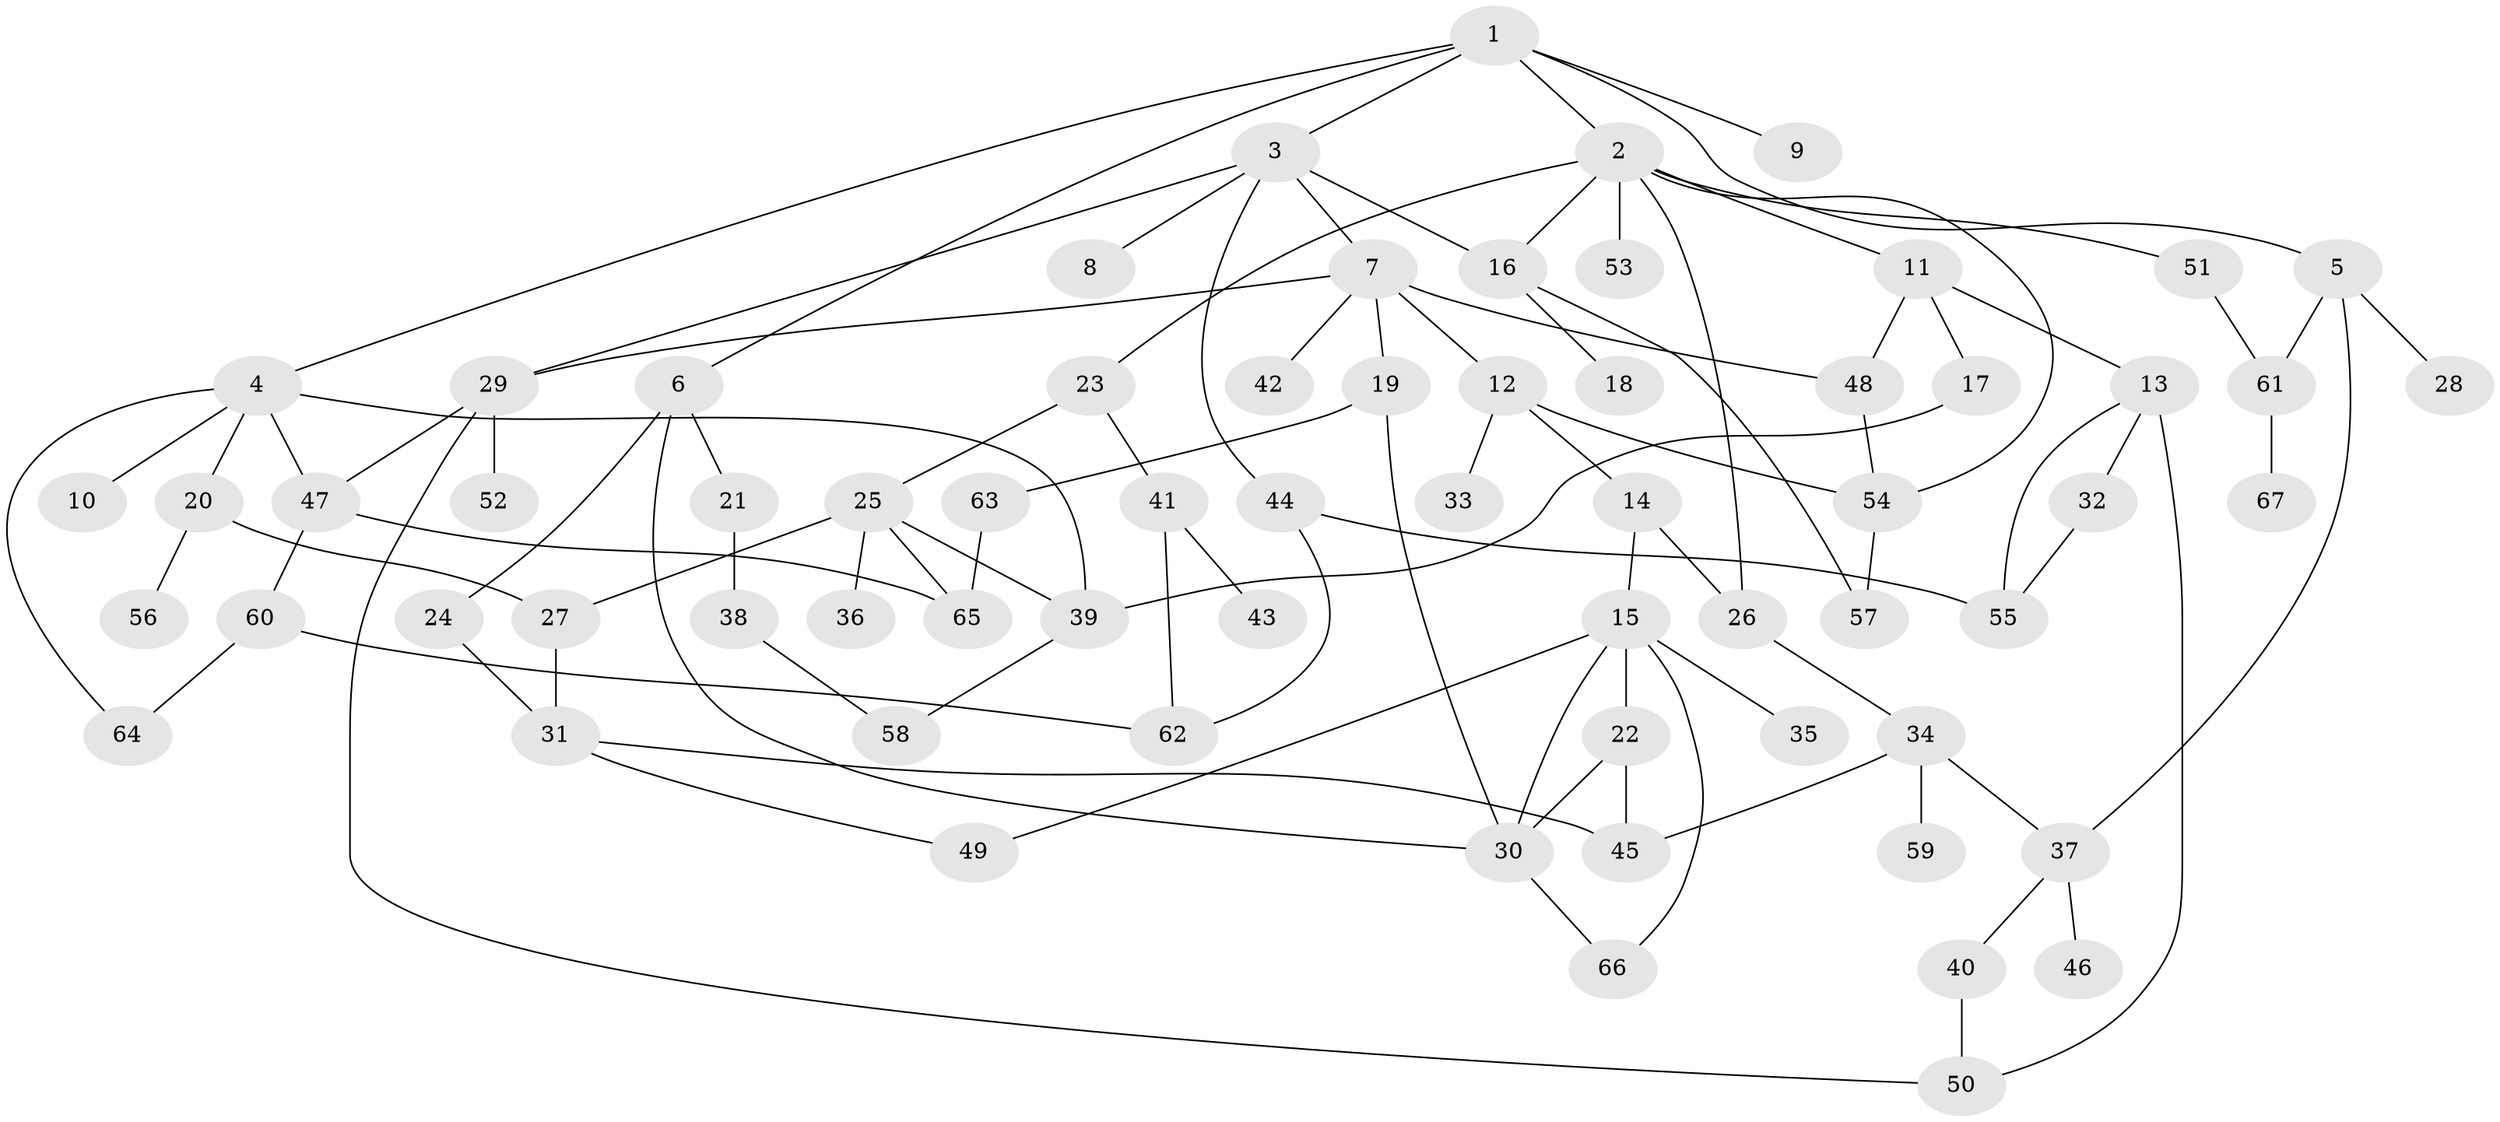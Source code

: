 // Generated by graph-tools (version 1.1) at 2025/13/03/09/25 04:13:39]
// undirected, 67 vertices, 97 edges
graph export_dot {
graph [start="1"]
  node [color=gray90,style=filled];
  1;
  2;
  3;
  4;
  5;
  6;
  7;
  8;
  9;
  10;
  11;
  12;
  13;
  14;
  15;
  16;
  17;
  18;
  19;
  20;
  21;
  22;
  23;
  24;
  25;
  26;
  27;
  28;
  29;
  30;
  31;
  32;
  33;
  34;
  35;
  36;
  37;
  38;
  39;
  40;
  41;
  42;
  43;
  44;
  45;
  46;
  47;
  48;
  49;
  50;
  51;
  52;
  53;
  54;
  55;
  56;
  57;
  58;
  59;
  60;
  61;
  62;
  63;
  64;
  65;
  66;
  67;
  1 -- 2;
  1 -- 3;
  1 -- 4;
  1 -- 5;
  1 -- 6;
  1 -- 9;
  2 -- 11;
  2 -- 23;
  2 -- 51;
  2 -- 53;
  2 -- 54;
  2 -- 26;
  2 -- 16;
  3 -- 7;
  3 -- 8;
  3 -- 16;
  3 -- 44;
  3 -- 29;
  4 -- 10;
  4 -- 20;
  4 -- 64;
  4 -- 47;
  4 -- 39;
  5 -- 28;
  5 -- 61;
  5 -- 37;
  6 -- 21;
  6 -- 24;
  6 -- 30;
  7 -- 12;
  7 -- 19;
  7 -- 29;
  7 -- 42;
  7 -- 48;
  11 -- 13;
  11 -- 17;
  11 -- 48;
  12 -- 14;
  12 -- 33;
  12 -- 54;
  13 -- 32;
  13 -- 55;
  13 -- 50;
  14 -- 15;
  14 -- 26;
  15 -- 22;
  15 -- 30;
  15 -- 35;
  15 -- 49;
  15 -- 66;
  16 -- 18;
  16 -- 57;
  17 -- 39;
  19 -- 63;
  19 -- 30;
  20 -- 56;
  20 -- 27;
  21 -- 38;
  22 -- 30;
  22 -- 45;
  23 -- 25;
  23 -- 41;
  24 -- 31;
  25 -- 27;
  25 -- 36;
  25 -- 65;
  25 -- 39;
  26 -- 34;
  27 -- 31;
  29 -- 47;
  29 -- 52;
  29 -- 50;
  30 -- 66;
  31 -- 45;
  31 -- 49;
  32 -- 55;
  34 -- 37;
  34 -- 45;
  34 -- 59;
  37 -- 40;
  37 -- 46;
  38 -- 58;
  39 -- 58;
  40 -- 50;
  41 -- 43;
  41 -- 62;
  44 -- 62;
  44 -- 55;
  47 -- 60;
  47 -- 65;
  48 -- 54;
  51 -- 61;
  54 -- 57;
  60 -- 62;
  60 -- 64;
  61 -- 67;
  63 -- 65;
}
